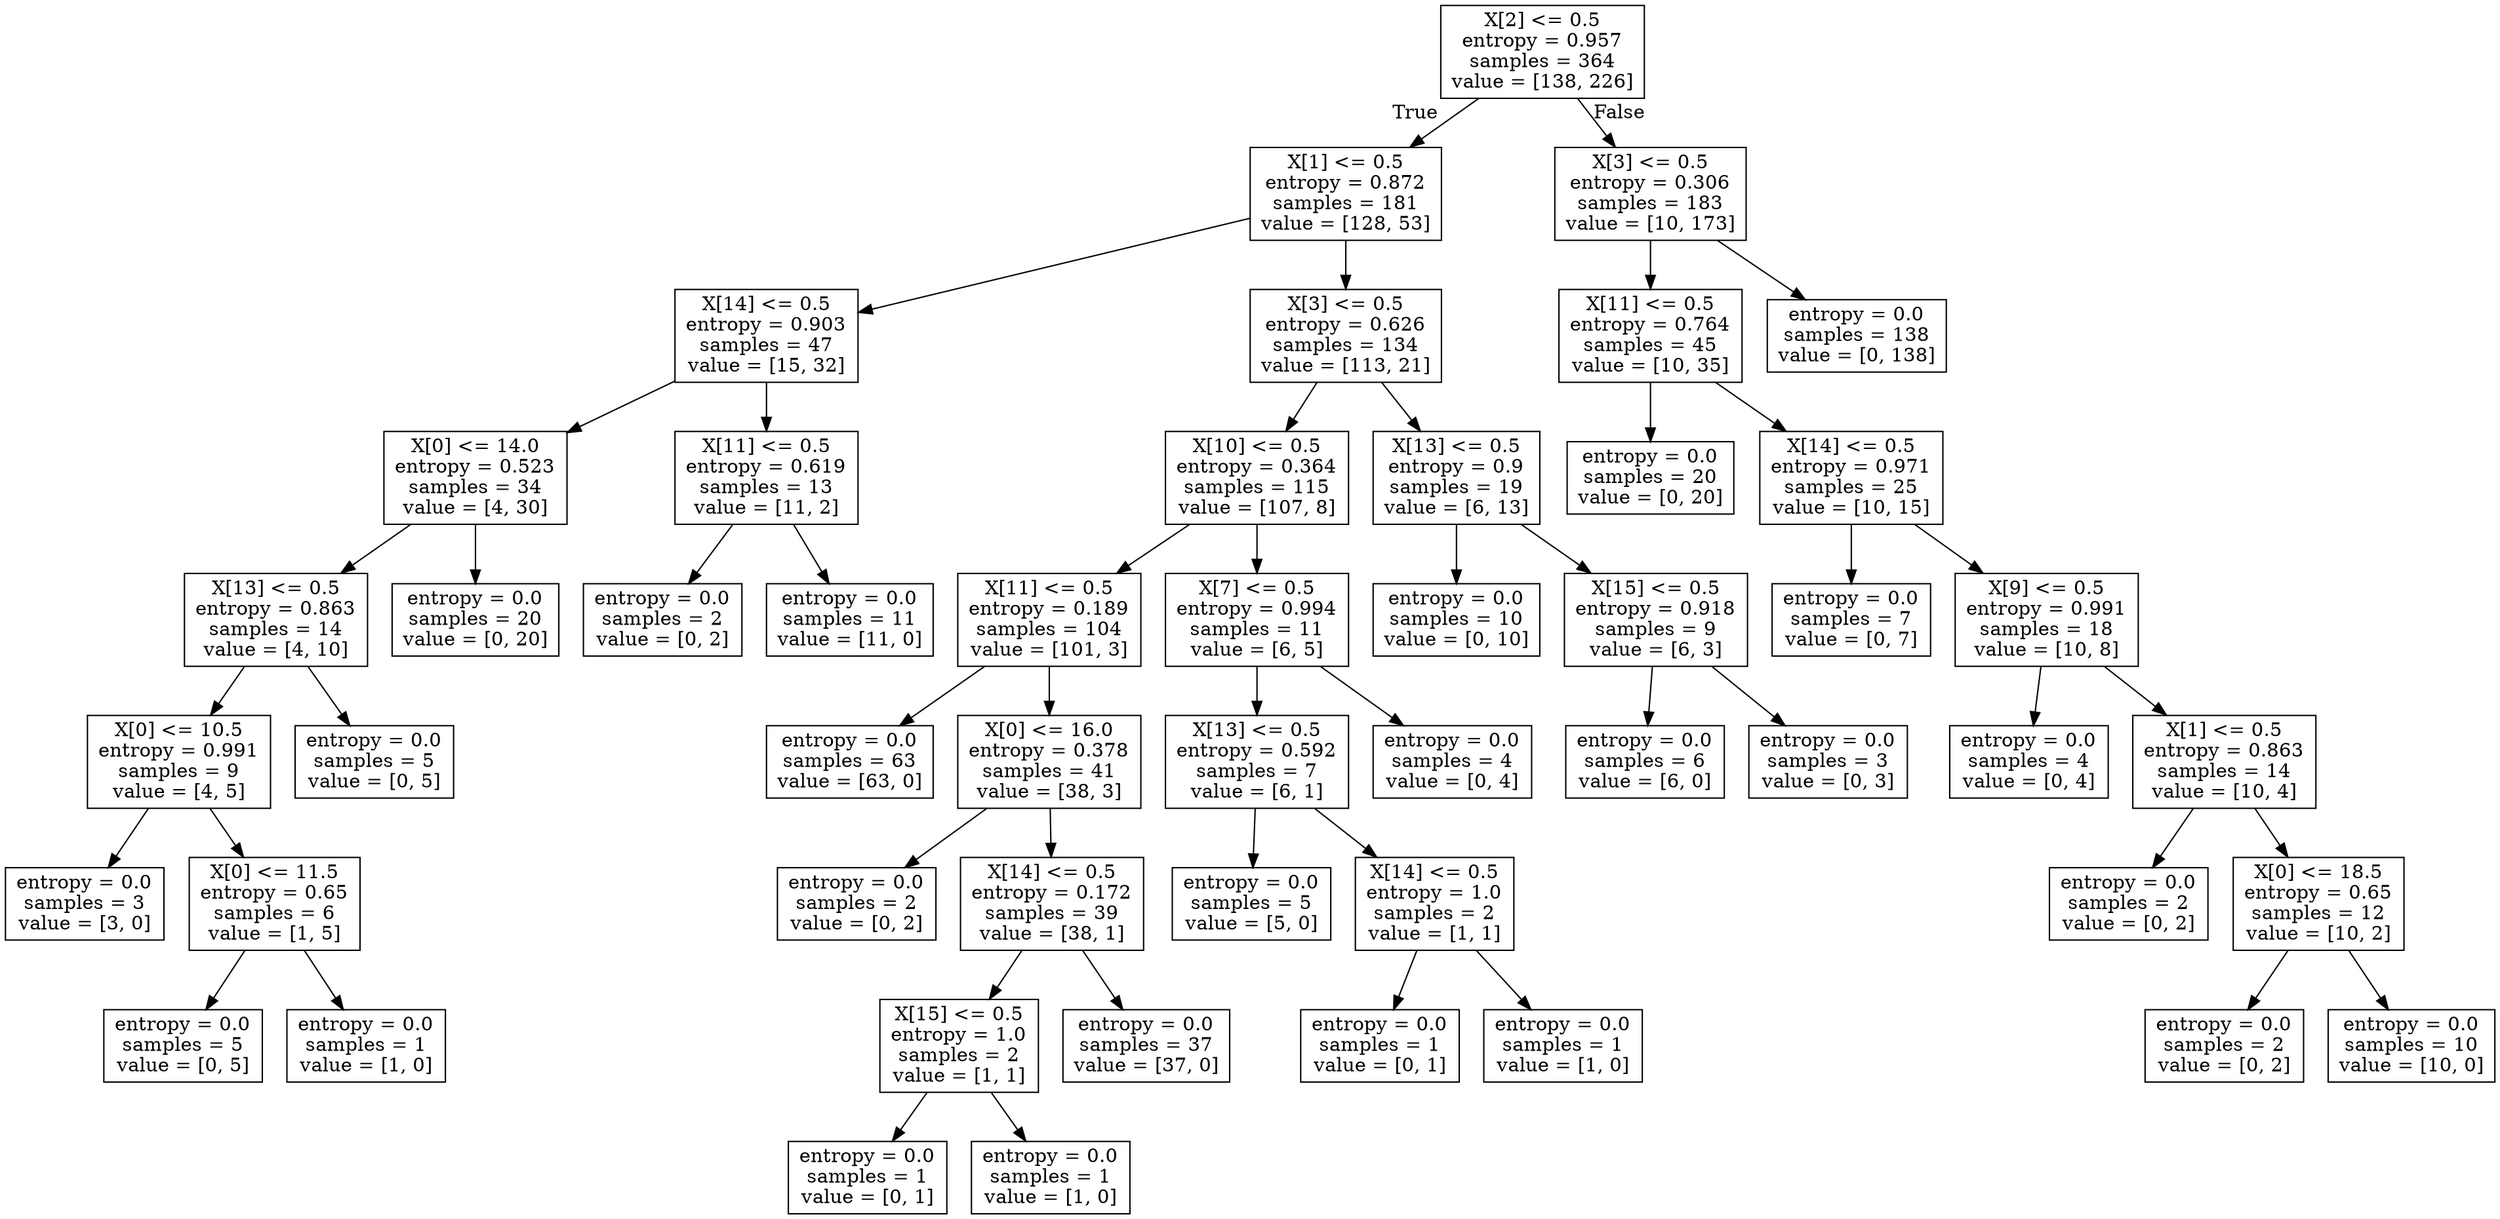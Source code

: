 digraph Tree {
node [shape=box] ;
0 [label="X[2] <= 0.5\nentropy = 0.957\nsamples = 364\nvalue = [138, 226]"] ;
1 [label="X[1] <= 0.5\nentropy = 0.872\nsamples = 181\nvalue = [128, 53]"] ;
0 -> 1 [labeldistance=2.5, labelangle=45, headlabel="True"] ;
2 [label="X[14] <= 0.5\nentropy = 0.903\nsamples = 47\nvalue = [15, 32]"] ;
1 -> 2 ;
3 [label="X[0] <= 14.0\nentropy = 0.523\nsamples = 34\nvalue = [4, 30]"] ;
2 -> 3 ;
4 [label="X[13] <= 0.5\nentropy = 0.863\nsamples = 14\nvalue = [4, 10]"] ;
3 -> 4 ;
5 [label="X[0] <= 10.5\nentropy = 0.991\nsamples = 9\nvalue = [4, 5]"] ;
4 -> 5 ;
6 [label="entropy = 0.0\nsamples = 3\nvalue = [3, 0]"] ;
5 -> 6 ;
7 [label="X[0] <= 11.5\nentropy = 0.65\nsamples = 6\nvalue = [1, 5]"] ;
5 -> 7 ;
8 [label="entropy = 0.0\nsamples = 5\nvalue = [0, 5]"] ;
7 -> 8 ;
9 [label="entropy = 0.0\nsamples = 1\nvalue = [1, 0]"] ;
7 -> 9 ;
10 [label="entropy = 0.0\nsamples = 5\nvalue = [0, 5]"] ;
4 -> 10 ;
11 [label="entropy = 0.0\nsamples = 20\nvalue = [0, 20]"] ;
3 -> 11 ;
12 [label="X[11] <= 0.5\nentropy = 0.619\nsamples = 13\nvalue = [11, 2]"] ;
2 -> 12 ;
13 [label="entropy = 0.0\nsamples = 2\nvalue = [0, 2]"] ;
12 -> 13 ;
14 [label="entropy = 0.0\nsamples = 11\nvalue = [11, 0]"] ;
12 -> 14 ;
15 [label="X[3] <= 0.5\nentropy = 0.626\nsamples = 134\nvalue = [113, 21]"] ;
1 -> 15 ;
16 [label="X[10] <= 0.5\nentropy = 0.364\nsamples = 115\nvalue = [107, 8]"] ;
15 -> 16 ;
17 [label="X[11] <= 0.5\nentropy = 0.189\nsamples = 104\nvalue = [101, 3]"] ;
16 -> 17 ;
18 [label="entropy = 0.0\nsamples = 63\nvalue = [63, 0]"] ;
17 -> 18 ;
19 [label="X[0] <= 16.0\nentropy = 0.378\nsamples = 41\nvalue = [38, 3]"] ;
17 -> 19 ;
20 [label="entropy = 0.0\nsamples = 2\nvalue = [0, 2]"] ;
19 -> 20 ;
21 [label="X[14] <= 0.5\nentropy = 0.172\nsamples = 39\nvalue = [38, 1]"] ;
19 -> 21 ;
22 [label="X[15] <= 0.5\nentropy = 1.0\nsamples = 2\nvalue = [1, 1]"] ;
21 -> 22 ;
23 [label="entropy = 0.0\nsamples = 1\nvalue = [0, 1]"] ;
22 -> 23 ;
24 [label="entropy = 0.0\nsamples = 1\nvalue = [1, 0]"] ;
22 -> 24 ;
25 [label="entropy = 0.0\nsamples = 37\nvalue = [37, 0]"] ;
21 -> 25 ;
26 [label="X[7] <= 0.5\nentropy = 0.994\nsamples = 11\nvalue = [6, 5]"] ;
16 -> 26 ;
27 [label="X[13] <= 0.5\nentropy = 0.592\nsamples = 7\nvalue = [6, 1]"] ;
26 -> 27 ;
28 [label="entropy = 0.0\nsamples = 5\nvalue = [5, 0]"] ;
27 -> 28 ;
29 [label="X[14] <= 0.5\nentropy = 1.0\nsamples = 2\nvalue = [1, 1]"] ;
27 -> 29 ;
30 [label="entropy = 0.0\nsamples = 1\nvalue = [0, 1]"] ;
29 -> 30 ;
31 [label="entropy = 0.0\nsamples = 1\nvalue = [1, 0]"] ;
29 -> 31 ;
32 [label="entropy = 0.0\nsamples = 4\nvalue = [0, 4]"] ;
26 -> 32 ;
33 [label="X[13] <= 0.5\nentropy = 0.9\nsamples = 19\nvalue = [6, 13]"] ;
15 -> 33 ;
34 [label="entropy = 0.0\nsamples = 10\nvalue = [0, 10]"] ;
33 -> 34 ;
35 [label="X[15] <= 0.5\nentropy = 0.918\nsamples = 9\nvalue = [6, 3]"] ;
33 -> 35 ;
36 [label="entropy = 0.0\nsamples = 6\nvalue = [6, 0]"] ;
35 -> 36 ;
37 [label="entropy = 0.0\nsamples = 3\nvalue = [0, 3]"] ;
35 -> 37 ;
38 [label="X[3] <= 0.5\nentropy = 0.306\nsamples = 183\nvalue = [10, 173]"] ;
0 -> 38 [labeldistance=2.5, labelangle=-45, headlabel="False"] ;
39 [label="X[11] <= 0.5\nentropy = 0.764\nsamples = 45\nvalue = [10, 35]"] ;
38 -> 39 ;
40 [label="entropy = 0.0\nsamples = 20\nvalue = [0, 20]"] ;
39 -> 40 ;
41 [label="X[14] <= 0.5\nentropy = 0.971\nsamples = 25\nvalue = [10, 15]"] ;
39 -> 41 ;
42 [label="entropy = 0.0\nsamples = 7\nvalue = [0, 7]"] ;
41 -> 42 ;
43 [label="X[9] <= 0.5\nentropy = 0.991\nsamples = 18\nvalue = [10, 8]"] ;
41 -> 43 ;
44 [label="entropy = 0.0\nsamples = 4\nvalue = [0, 4]"] ;
43 -> 44 ;
45 [label="X[1] <= 0.5\nentropy = 0.863\nsamples = 14\nvalue = [10, 4]"] ;
43 -> 45 ;
46 [label="entropy = 0.0\nsamples = 2\nvalue = [0, 2]"] ;
45 -> 46 ;
47 [label="X[0] <= 18.5\nentropy = 0.65\nsamples = 12\nvalue = [10, 2]"] ;
45 -> 47 ;
48 [label="entropy = 0.0\nsamples = 2\nvalue = [0, 2]"] ;
47 -> 48 ;
49 [label="entropy = 0.0\nsamples = 10\nvalue = [10, 0]"] ;
47 -> 49 ;
50 [label="entropy = 0.0\nsamples = 138\nvalue = [0, 138]"] ;
38 -> 50 ;
}